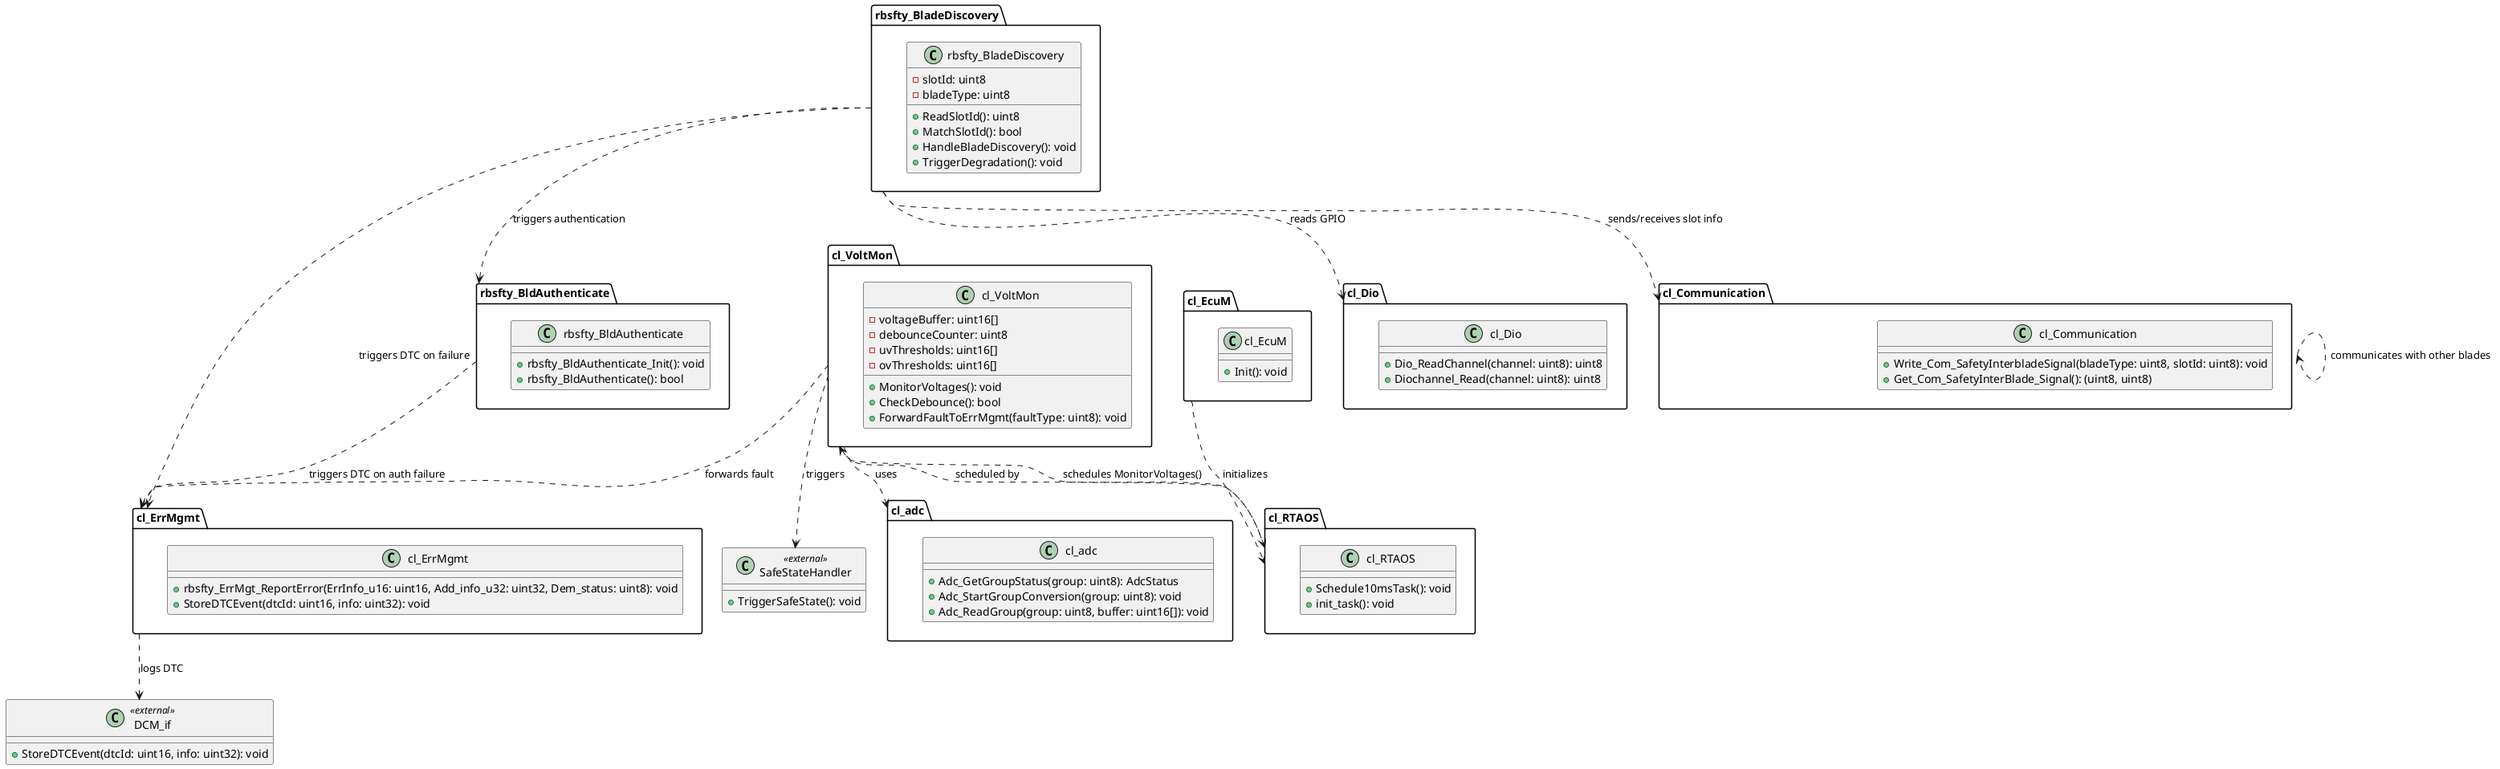 @startuml
' Packages represent SW Components
 
package cl_VoltMon {
    class cl_VoltMon {
        - voltageBuffer: uint16[]
        - debounceCounter: uint8
        - uvThresholds: uint16[]
        - ovThresholds: uint16[]
        + MonitorVoltages(): void
        + CheckDebounce(): bool
        + ForwardFaultToErrMgmt(faultType: uint8): void
    }
}
 
package cl_adc {
    class cl_adc {
        + Adc_GetGroupStatus(group: uint8): AdcStatus
        + Adc_StartGroupConversion(group: uint8): void
        + Adc_ReadGroup(group: uint8, buffer: uint16[]): void
    }
}
 
package cl_ErrMgmt {
    class cl_ErrMgmt {
        + rbsfty_ErrMgt_ReportError(ErrInfo_u16: uint16, Add_info_u32: uint32, Dem_status: uint8): void
        + StoreDTCEvent(dtcId: uint16, info: uint32): void
    }
}
 
package cl_RTAOS {
    class cl_RTAOS {
        + Schedule10msTask(): void
        + init_task(): void
    }
}
 
package cl_Dio {
    class cl_Dio {
        + Dio_ReadChannel(channel: uint8): uint8
        + Diochannel_Read(channel: uint8): uint8
    }
}
 
package rbsfty_BladeDiscovery {
    class rbsfty_BladeDiscovery {
        - slotId: uint8
        - bladeType: uint8
        + ReadSlotId(): uint8
        + MatchSlotId(): bool
        + HandleBladeDiscovery(): void
        + TriggerDegradation(): void
    }
}
 
package cl_Communication {
    class cl_Communication {
        + Write_Com_SafetyInterbladeSignal(bladeType: uint8, slotId: uint8): void
        + Get_Com_SafetyInterBlade_Signal(): (uint8, uint8)
    }
}
 
package rbsfty_BldAuthenticate {
    class rbsfty_BldAuthenticate {
        + rbsfty_BldAuthenticate_Init(): void
        + rbsfty_BldAuthenticate(): bool
    }
}
 
' External interface for DTC logging
class DCM_if <<external>> {
    + StoreDTCEvent(dtcId: uint16, info: uint32): void
}
 
' Safe State handler (external)
class SafeStateHandler <<external>> {
    + TriggerSafeState(): void
}
 
' cl_EcuM for initialization (details not shown)
package cl_EcuM {
    class cl_EcuM {
        + Init(): void
    }
}
 
' Relationships
 
cl_VoltMon ..> cl_adc : uses
cl_VoltMon ..> cl_ErrMgmt : forwards fault
cl_VoltMon ..> SafeStateHandler : triggers
cl_VoltMon ..> cl_RTAOS : scheduled by
 
cl_RTAOS ..> cl_VoltMon : schedules MonitorVoltages()
 
cl_ErrMgmt ..> DCM_if : logs DTC
 
rbsfty_BladeDiscovery ..> cl_Dio : reads GPIO
rbsfty_BladeDiscovery ..> cl_Communication : sends/receives slot info
rbsfty_BladeDiscovery ..> cl_ErrMgmt : triggers DTC on failure
rbsfty_BladeDiscovery ..> rbsfty_BldAuthenticate : triggers authentication
 
cl_Communication ..> cl_Communication : communicates with other blades
 
rbsfty_BldAuthenticate ..> cl_ErrMgmt : triggers DTC on auth failure
 
cl_EcuM ..> cl_RTAOS : initializes
 
@enduml